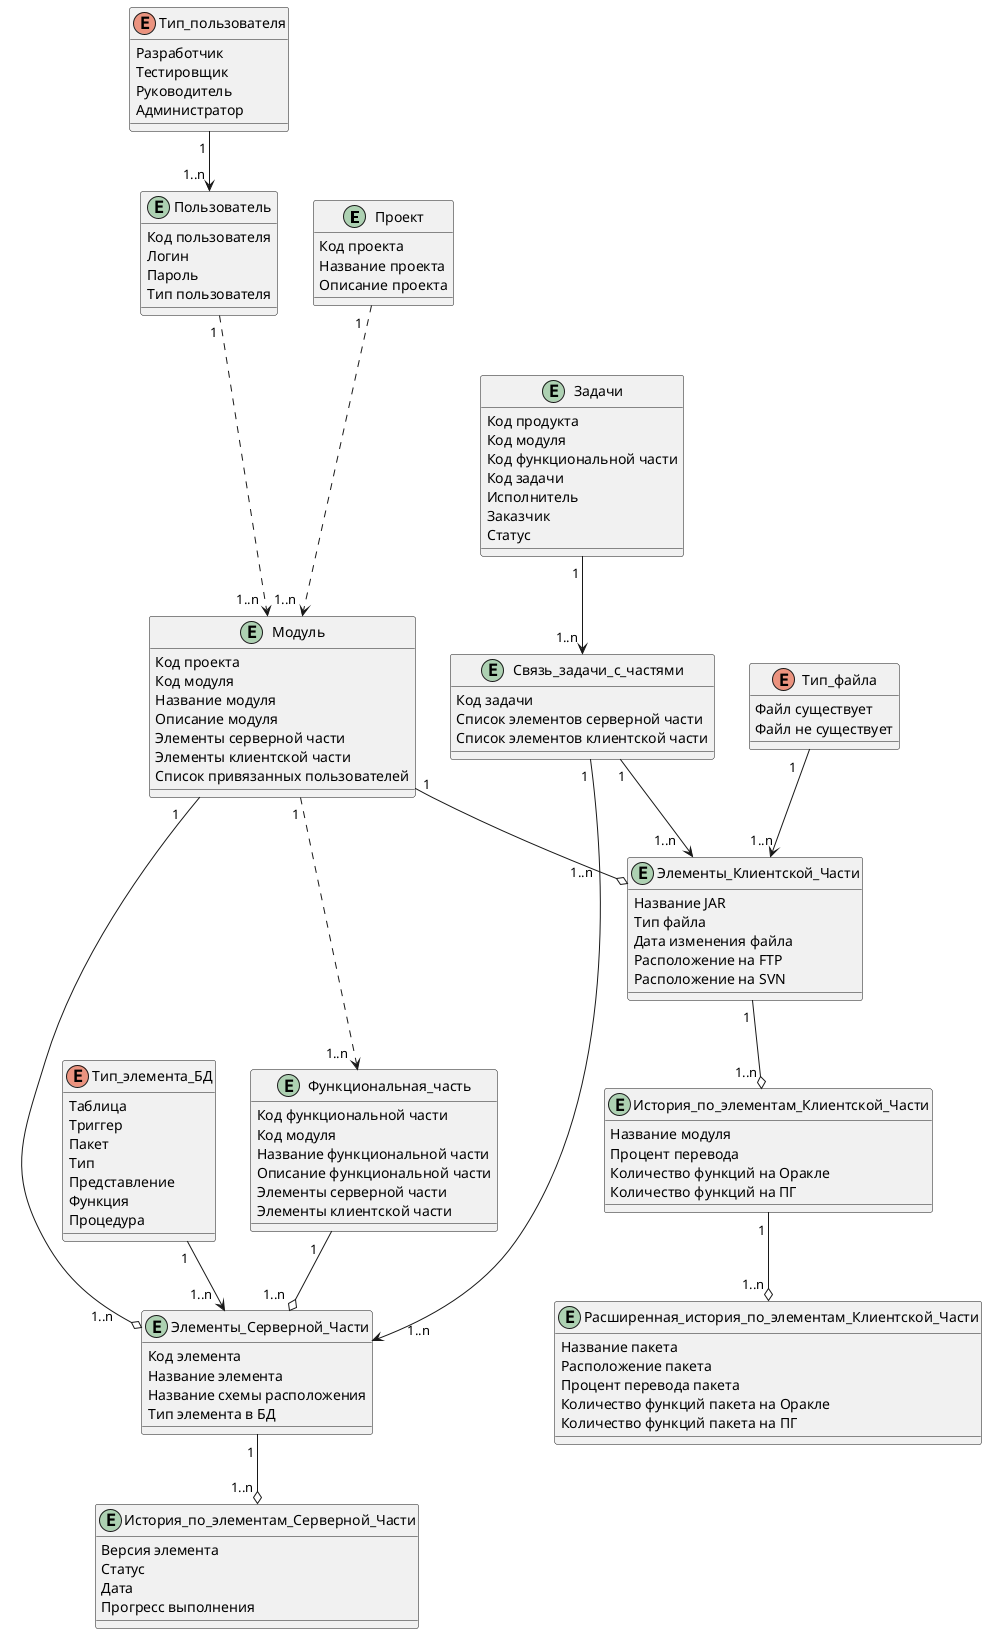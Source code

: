 @startuml
'https://plantuml.com/class-diagram

Entity Проект{
Код проекта
Название проекта
Описание проекта
}

Entity Модуль{
Код проекта
Код модуля
Название модуля
Описание модуля
Элементы серверной части
Элементы клиентской части
Список привязанных пользователей
}

Entity Функциональная_часть{
Код функциональной части
Код модуля
Название функциональной части
Описание функциональной части
Элементы серверной части
Элементы клиентской части
}

Entity Элементы_Серверной_Части{
Код элемента
Название элемента
Название схемы расположения
Тип элемента в БД
}

Entity История_по_элементам_Серверной_Части{
Версия элемента
Статус
Дата
Прогресс выполнения
}

Entity Задачи{
Код продукта
Код модуля
Код функциональной части
Код задачи
Исполнитель
Заказчик
Статус
}

Entity Связь_задачи_с_частями{
Код задачи
Список элементов серверной части
Список элементов клиентской части
}

Entity История_по_элементам_Клиентской_Части{
Название модуля
Процент перевода
Количество функций на Оракле
Количество функций на ПГ
}

Entity Расширенная_история_по_элементам_Клиентской_Части{
Название пакета
Расположение пакета
Процент перевода пакета
Количество функций пакета на Оракле
Количество функций пакета на ПГ
}

Entity Элементы_Клиентской_Части{
Название JAR
Тип файла
Дата изменения файла
Расположение на FTP
Расположение на SVN
}
enum Тип_файла{
Файл существует
Файл не существует
}

Entity Пользователь{
Код пользователя
Логин
Пароль
Тип пользователя
}

enum Тип_пользователя{
Разработчик
Тестировщик
Руководитель
Администратор
}

enum Тип_элемента_БД {
Таблица
Триггер
Пакет
Тип
Представление
Функция
Процедура
}
Пользователь "1 " -.-> "1..n  " Модуль
Тип_файла "1   " --> "1..n" Элементы_Клиентской_Части
Проект "1  " -.-> "1..n  " Модуль
Модуль "1 " -.-> "1..n  " Функциональная_часть
Модуль "1    " --o "1..n      " Элементы_Серверной_Части
Функциональная_часть "1   " --o "1..n  " Элементы_Серверной_Части
Тип_элемента_БД "1 " --> "1..n  " Элементы_Серверной_Части
Модуль "1" --o "1..n        " Элементы_Клиентской_Части
Элементы_Клиентской_Части "1 " --o "1..n " История_по_элементам_Клиентской_Части
История_по_элементам_Клиентской_Части "1 " --o "1..n " Расширенная_история_по_элементам_Клиентской_Части
Элементы_Серверной_Части "1 " --o "1..n " История_по_элементам_Серверной_Части
Тип_пользователя "1 " --> "1..n " Пользователь

Задачи "1 " --> "1..n " Связь_задачи_с_частями
Связь_задачи_с_частями "1 " --> "        1..n" Элементы_Серверной_Части
Связь_задачи_с_частями "1" --> "1..n   " Элементы_Клиентской_Части
@enduml